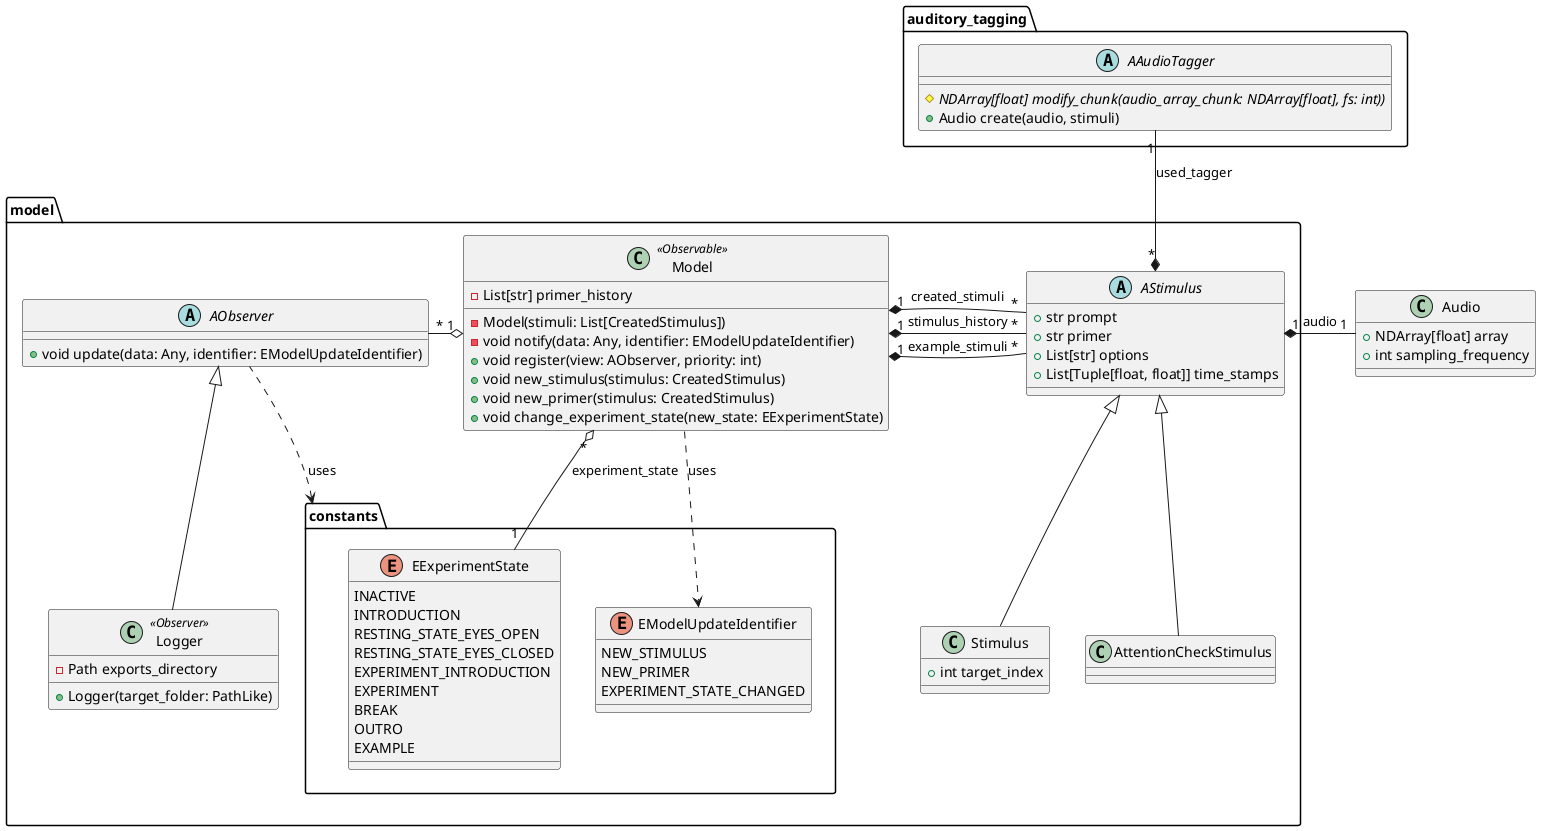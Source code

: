 @startuml

class Audio {
    +NDArray[float] array
    +int sampling_frequency
}

package auditory_tagging {
    abstract class AAudioTagger {
      #NDArray[float] {abstract} modify_chunk(audio_array_chunk: NDArray[float], fs: int))
      +Audio create(audio, stimuli)
    }
}

package model {
    abstract class AObserver {
        +void update(data: Any, identifier: EModelUpdateIdentifier)
    }

    class Model <<Observable>>{
        -List[str] primer_history

        -Model(stimuli: List[CreatedStimulus])
        -void notify(data: Any, identifier: EModelUpdateIdentifier)
        +void register(view: AObserver, priority: int)
        +void new_stimulus(stimulus: CreatedStimulus)
        +void new_primer(stimulus: CreatedStimulus)
        +void change_experiment_state(new_state: EExperimentState)
    }
    class Logger<<Observer>> {
        -Path exports_directory
        +Logger(target_folder: PathLike)
    }
    Logger -u-|> AObserver

    package constants {
        enum EExperimentState {
            INACTIVE
            INTRODUCTION
            RESTING_STATE_EYES_OPEN
            RESTING_STATE_EYES_CLOSED
            EXPERIMENT_INTRODUCTION
            EXPERIMENT
            BREAK
            OUTRO
            EXAMPLE
        }

        enum EModelUpdateIdentifier {
            NEW_STIMULUS
            NEW_PRIMER
            EXPERIMENT_STATE_CHANGED
        }
    }

    abstract class AStimulus {
        +str prompt
        +str primer
        +List[str] options
        +List[Tuple[float, float]] time_stamps
    }
    AStimulus "*" *-u- "1" AAudioTagger: used_tagger
    AStimulus "1" *-r- "1" Audio: audio


    class Stimulus {
        +int target_index
    }
    Stimulus -u-|> AStimulus

    class AttentionCheckStimulus {}
     AttentionCheckStimulus -u-|> AStimulus
}
Model "1" *-r- "*" AStimulus: "stimulus_history"
Model "1" *-r- "*" AStimulus: created_stimuli
Model "1" *-r- "*" AStimulus: "example_stimuli"
Model "*" o--- "1" EExperimentState: "experiment_state"
Model "1" o-l-- "*" AObserver

Model ..> EModelUpdateIdentifier: "uses"

AObserver .l.> constants: "uses"

@enduml
